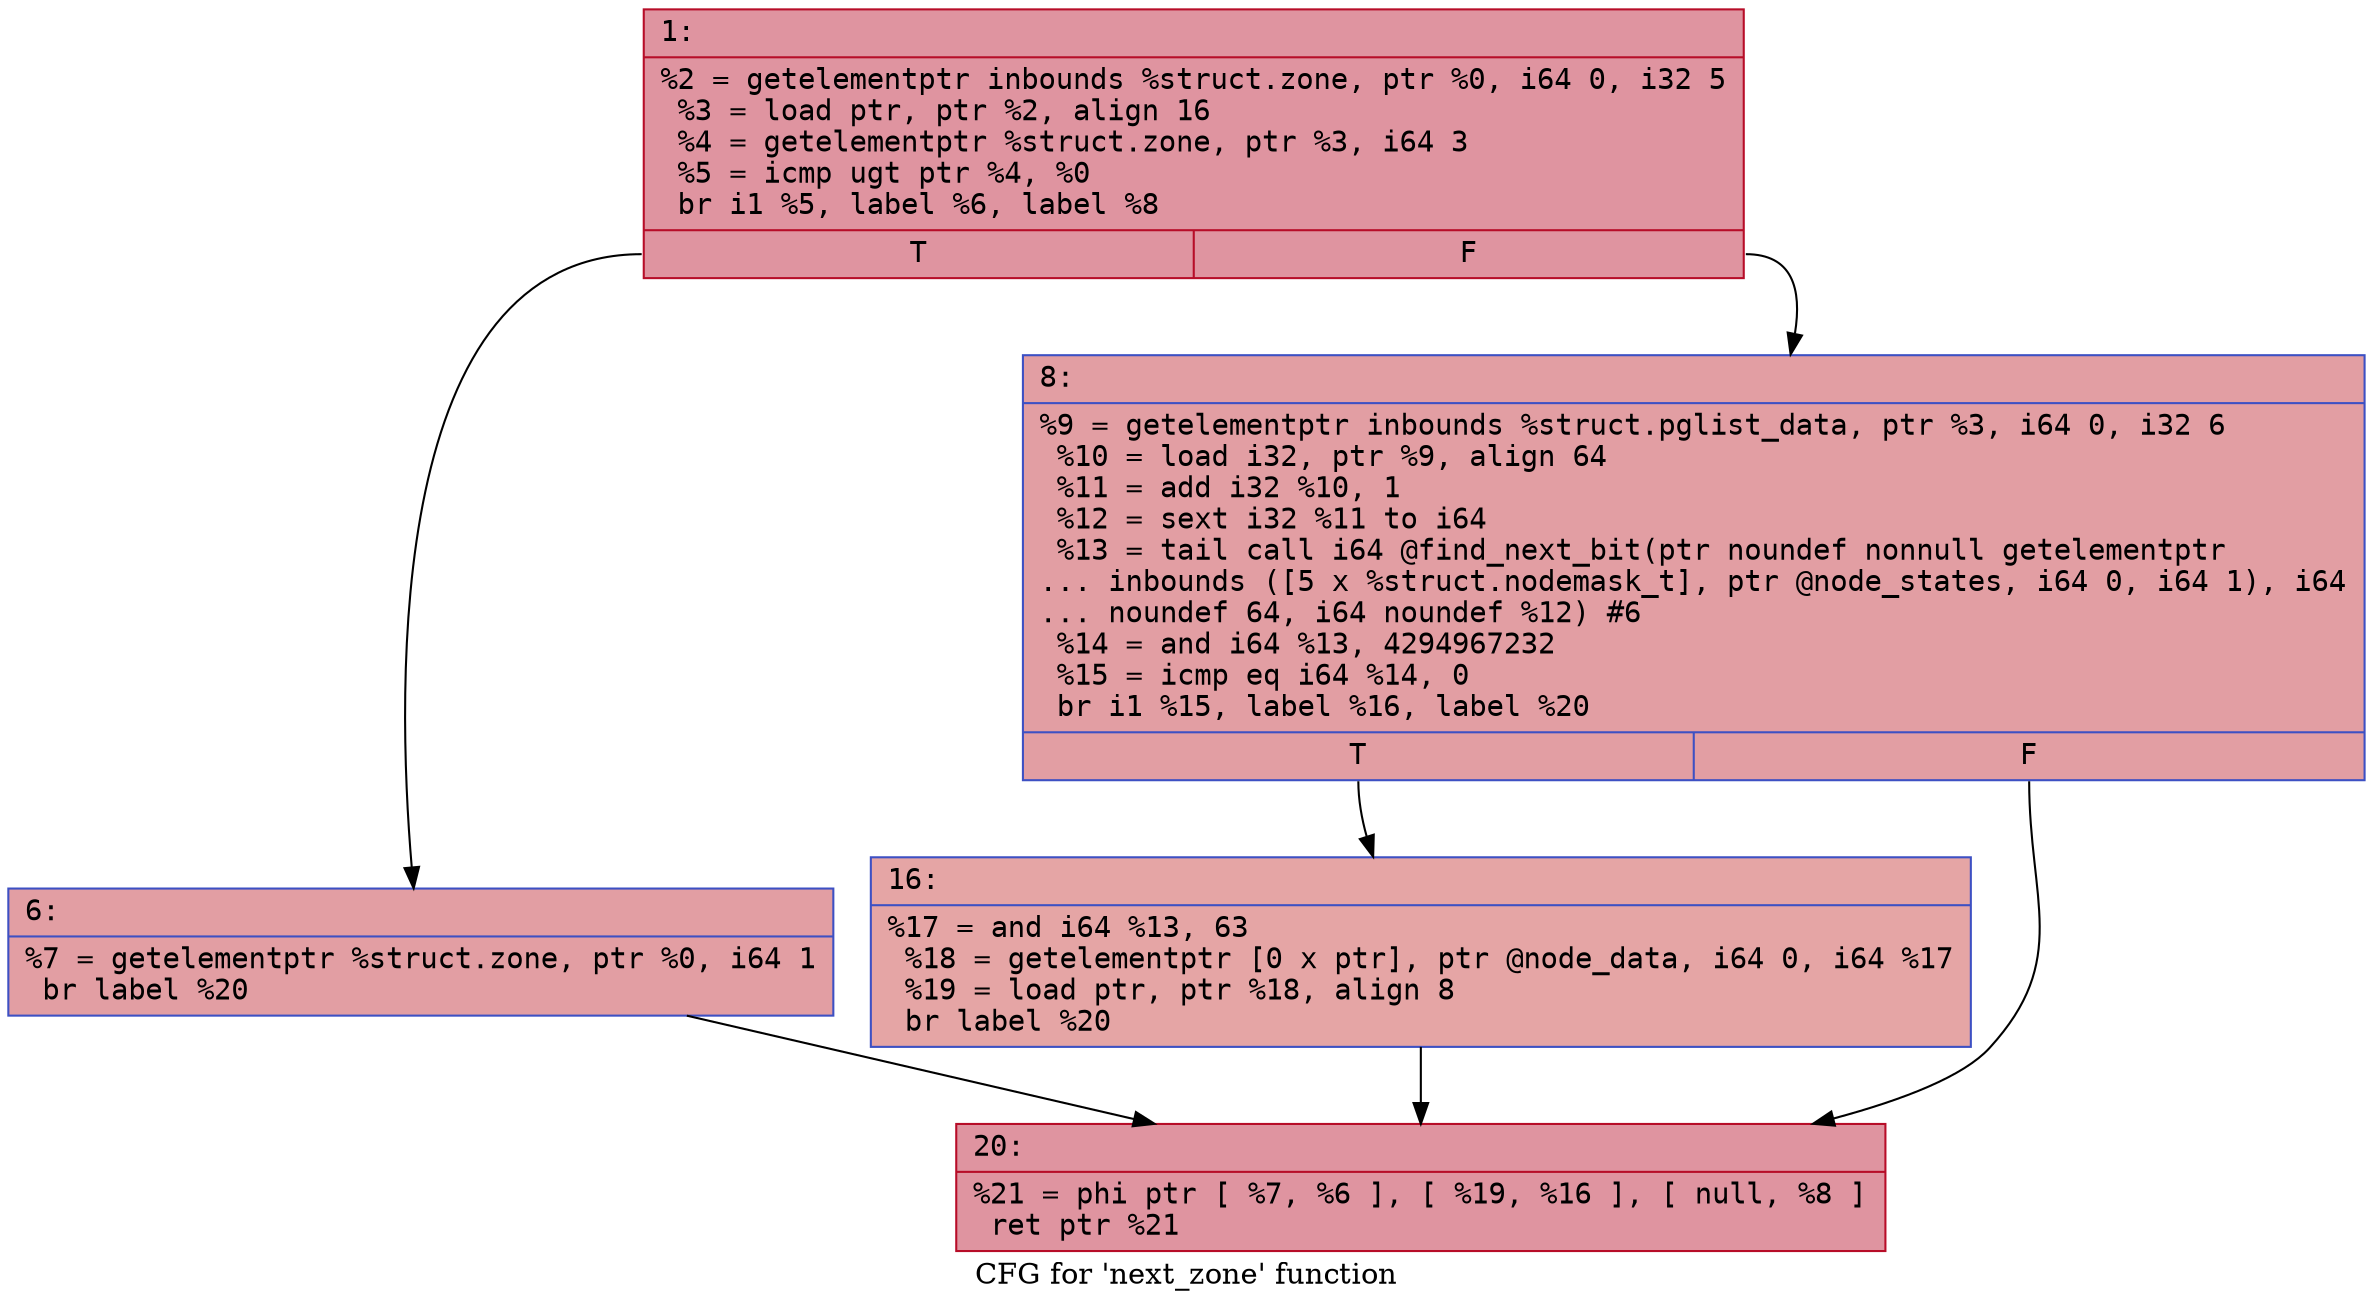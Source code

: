 digraph "CFG for 'next_zone' function" {
	label="CFG for 'next_zone' function";

	Node0x56462c37acd0 [shape=record,color="#b70d28ff", style=filled, fillcolor="#b70d2870" fontname="Courier",label="{1:\l|  %2 = getelementptr inbounds %struct.zone, ptr %0, i64 0, i32 5\l  %3 = load ptr, ptr %2, align 16\l  %4 = getelementptr %struct.zone, ptr %3, i64 3\l  %5 = icmp ugt ptr %4, %0\l  br i1 %5, label %6, label %8\l|{<s0>T|<s1>F}}"];
	Node0x56462c37acd0:s0 -> Node0x56462c37aff0[tooltip="1 -> 6\nProbability 50.00%" ];
	Node0x56462c37acd0:s1 -> Node0x56462c37b040[tooltip="1 -> 8\nProbability 50.00%" ];
	Node0x56462c37aff0 [shape=record,color="#3d50c3ff", style=filled, fillcolor="#be242e70" fontname="Courier",label="{6:\l|  %7 = getelementptr %struct.zone, ptr %0, i64 1\l  br label %20\l}"];
	Node0x56462c37aff0 -> Node0x56462c37b1e0[tooltip="6 -> 20\nProbability 100.00%" ];
	Node0x56462c37b040 [shape=record,color="#3d50c3ff", style=filled, fillcolor="#be242e70" fontname="Courier",label="{8:\l|  %9 = getelementptr inbounds %struct.pglist_data, ptr %3, i64 0, i32 6\l  %10 = load i32, ptr %9, align 64\l  %11 = add i32 %10, 1\l  %12 = sext i32 %11 to i64\l  %13 = tail call i64 @find_next_bit(ptr noundef nonnull getelementptr\l... inbounds ([5 x %struct.nodemask_t], ptr @node_states, i64 0, i64 1), i64\l... noundef 64, i64 noundef %12) #6\l  %14 = and i64 %13, 4294967232\l  %15 = icmp eq i64 %14, 0\l  br i1 %15, label %16, label %20\l|{<s0>T|<s1>F}}"];
	Node0x56462c37b040:s0 -> Node0x56462c37b6a0[tooltip="8 -> 16\nProbability 37.50%" ];
	Node0x56462c37b040:s1 -> Node0x56462c37b1e0[tooltip="8 -> 20\nProbability 62.50%" ];
	Node0x56462c37b6a0 [shape=record,color="#3d50c3ff", style=filled, fillcolor="#c5333470" fontname="Courier",label="{16:\l|  %17 = and i64 %13, 63\l  %18 = getelementptr [0 x ptr], ptr @node_data, i64 0, i64 %17\l  %19 = load ptr, ptr %18, align 8\l  br label %20\l}"];
	Node0x56462c37b6a0 -> Node0x56462c37b1e0[tooltip="16 -> 20\nProbability 100.00%" ];
	Node0x56462c37b1e0 [shape=record,color="#b70d28ff", style=filled, fillcolor="#b70d2870" fontname="Courier",label="{20:\l|  %21 = phi ptr [ %7, %6 ], [ %19, %16 ], [ null, %8 ]\l  ret ptr %21\l}"];
}
